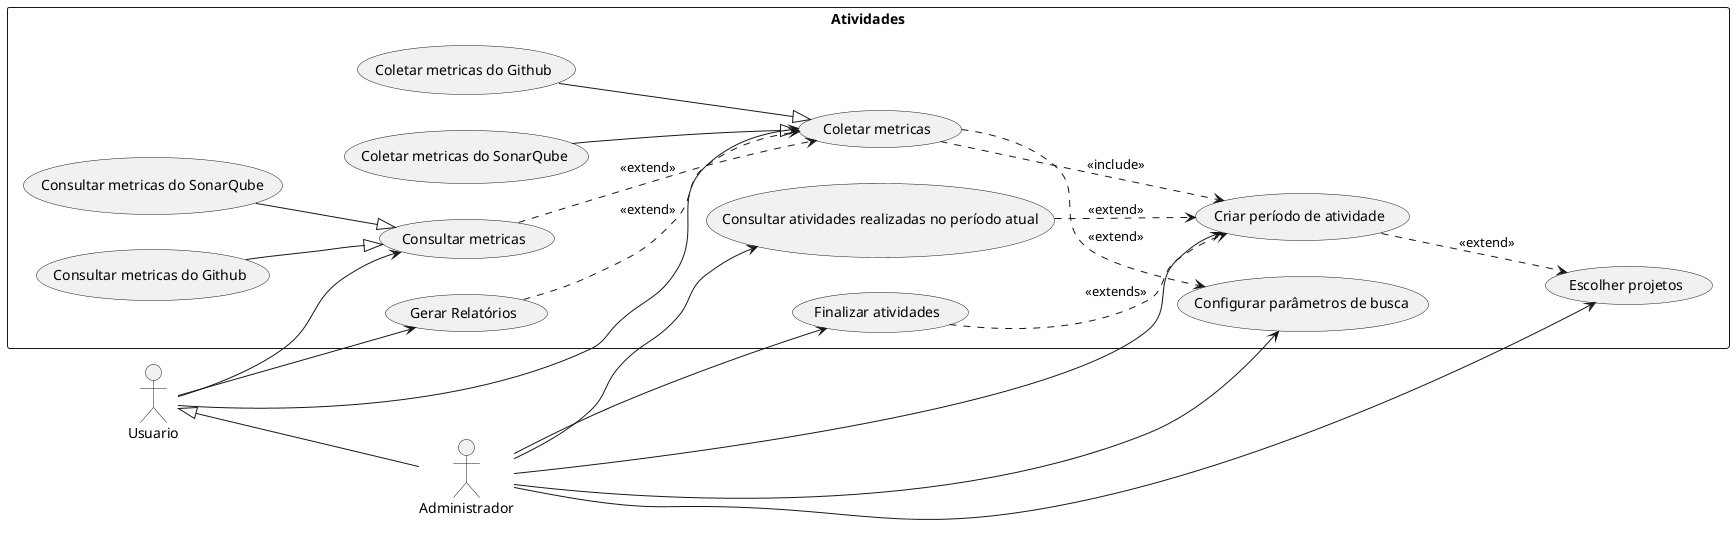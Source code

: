 ## Diagrama de Caso de Uso

plantuml
@startuml
' skinparam linetype ortho
left to right direction

actor "Usuario" as usuario
actor "Administrador" as adm

usuario <|-- adm



rectangle "Atividades" {

    usecase "Coletar metricas do Github" as coleta_github
    usecase "Coletar metricas do SonarQube" as coleta_sonarqube
    usecase "Coletar metricas" as coleta
    usecase "Consultar metricas do SonarQube" as consulta_sonarqube
    usecase "Consultar metricas do Github" as consulta_github
    usecase "Consultar metricas" as consulta
    usecase "Gerar Relatórios" as gerar_relatorio
    usecase "Criar período de atividade" as criar_periodo
    usecase "Consultar atividades realizadas no período atual" as consultar_atividade
    usecase "Finalizar atividades" as finaliza_atividades
    usecase "Configurar parâmetros de busca" as parametro_busca
    usecase "Escolher projetos" as escolher_projeto



    consulta_sonarqube --|> consulta
    consulta_github --|> consulta
    coleta_github --|> coleta
    coleta_sonarqube --|> coleta
    consulta -[dashed]-> coleta : <<extend>>
    coleta -[dashed]-> parametro_busca : <<extend>>
    coleta -[dashed]-> criar_periodo : <<include>>
    gerar_relatorio -[dashed]-> coleta : <<extend>>
    consultar_atividade -[dashed]-> criar_periodo : <<extend>> 
    criar_periodo -[dashed]-> escolher_projeto : <<extend>>
    finaliza_atividades -[dashed]-> criar_periodo : <<extends>>
    


    usuario --> consulta
    usuario --> gerar_relatorio
    usuario --> coleta
    adm --> criar_periodo
    adm --> consultar_atividade
    adm --> finaliza_atividades
    adm --> parametro_busca
    adm --> escolher_projeto
    

  

    
      
}
@enduml